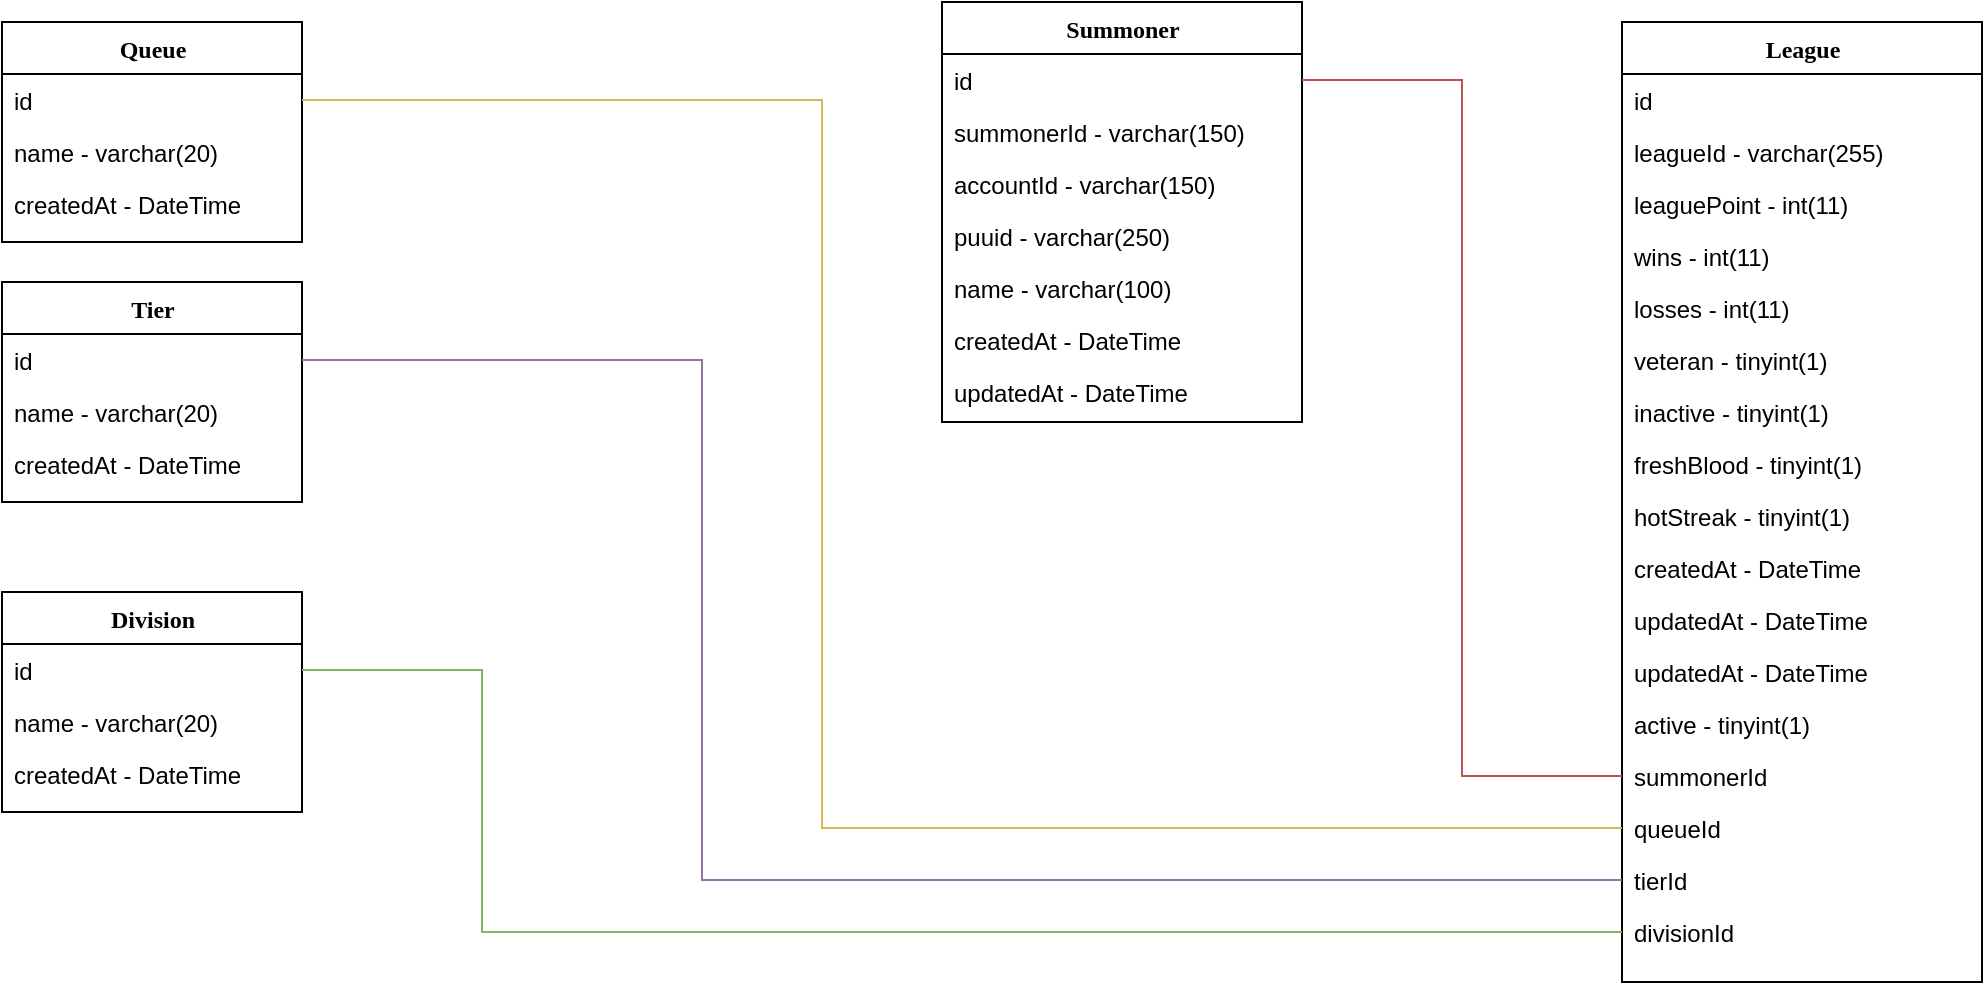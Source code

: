 <mxfile version="16.5.6" type="github">
  <diagram name="Page-1" id="9f46799a-70d6-7492-0946-bef42562c5a5">
    <mxGraphModel dx="2062" dy="1154" grid="1" gridSize="10" guides="1" tooltips="1" connect="1" arrows="1" fold="1" page="1" pageScale="1" pageWidth="1100" pageHeight="850" background="none" math="0" shadow="0">
      <root>
        <mxCell id="0" />
        <mxCell id="1" parent="0" />
        <mxCell id="BQ3-34f0g9aULP7oYYUN-5" value="Division" style="swimlane;html=1;fontStyle=1;align=center;verticalAlign=top;childLayout=stackLayout;horizontal=1;startSize=26;horizontalStack=0;resizeParent=1;resizeLast=0;collapsible=1;marginBottom=0;swimlaneFillColor=#ffffff;rounded=0;shadow=0;comic=0;labelBackgroundColor=none;strokeWidth=1;fillColor=none;fontFamily=Verdana;fontSize=12" vertex="1" parent="1">
          <mxGeometry x="40" y="315" width="150" height="110" as="geometry" />
        </mxCell>
        <mxCell id="BQ3-34f0g9aULP7oYYUN-6" value="id" style="text;html=1;strokeColor=none;fillColor=none;align=left;verticalAlign=top;spacingLeft=4;spacingRight=4;whiteSpace=wrap;overflow=hidden;rotatable=0;points=[[0,0.5],[1,0.5]];portConstraint=eastwest;" vertex="1" parent="BQ3-34f0g9aULP7oYYUN-5">
          <mxGeometry y="26" width="150" height="26" as="geometry" />
        </mxCell>
        <mxCell id="BQ3-34f0g9aULP7oYYUN-23" value="name - varchar(20)" style="text;html=1;strokeColor=none;fillColor=none;align=left;verticalAlign=top;spacingLeft=4;spacingRight=4;whiteSpace=wrap;overflow=hidden;rotatable=0;points=[[0,0.5],[1,0.5]];portConstraint=eastwest;" vertex="1" parent="BQ3-34f0g9aULP7oYYUN-5">
          <mxGeometry y="52" width="150" height="26" as="geometry" />
        </mxCell>
        <mxCell id="BQ3-34f0g9aULP7oYYUN-24" value="createdAt - DateTime" style="text;html=1;strokeColor=none;fillColor=none;align=left;verticalAlign=top;spacingLeft=4;spacingRight=4;whiteSpace=wrap;overflow=hidden;rotatable=0;points=[[0,0.5],[1,0.5]];portConstraint=eastwest;" vertex="1" parent="BQ3-34f0g9aULP7oYYUN-5">
          <mxGeometry y="78" width="150" height="26" as="geometry" />
        </mxCell>
        <mxCell id="BQ3-34f0g9aULP7oYYUN-25" value="Tier" style="swimlane;html=1;fontStyle=1;align=center;verticalAlign=top;childLayout=stackLayout;horizontal=1;startSize=26;horizontalStack=0;resizeParent=1;resizeLast=0;collapsible=1;marginBottom=0;swimlaneFillColor=#ffffff;rounded=0;shadow=0;comic=0;labelBackgroundColor=none;strokeWidth=1;fillColor=none;fontFamily=Verdana;fontSize=12" vertex="1" parent="1">
          <mxGeometry x="40" y="160" width="150" height="110" as="geometry" />
        </mxCell>
        <mxCell id="BQ3-34f0g9aULP7oYYUN-26" value="id" style="text;html=1;strokeColor=none;fillColor=none;align=left;verticalAlign=top;spacingLeft=4;spacingRight=4;whiteSpace=wrap;overflow=hidden;rotatable=0;points=[[0,0.5],[1,0.5]];portConstraint=eastwest;" vertex="1" parent="BQ3-34f0g9aULP7oYYUN-25">
          <mxGeometry y="26" width="150" height="26" as="geometry" />
        </mxCell>
        <mxCell id="BQ3-34f0g9aULP7oYYUN-27" value="name - varchar(20)" style="text;html=1;strokeColor=none;fillColor=none;align=left;verticalAlign=top;spacingLeft=4;spacingRight=4;whiteSpace=wrap;overflow=hidden;rotatable=0;points=[[0,0.5],[1,0.5]];portConstraint=eastwest;" vertex="1" parent="BQ3-34f0g9aULP7oYYUN-25">
          <mxGeometry y="52" width="150" height="26" as="geometry" />
        </mxCell>
        <mxCell id="BQ3-34f0g9aULP7oYYUN-28" value="createdAt - DateTime" style="text;html=1;strokeColor=none;fillColor=none;align=left;verticalAlign=top;spacingLeft=4;spacingRight=4;whiteSpace=wrap;overflow=hidden;rotatable=0;points=[[0,0.5],[1,0.5]];portConstraint=eastwest;" vertex="1" parent="BQ3-34f0g9aULP7oYYUN-25">
          <mxGeometry y="78" width="150" height="26" as="geometry" />
        </mxCell>
        <mxCell id="BQ3-34f0g9aULP7oYYUN-29" value="Queue" style="swimlane;html=1;fontStyle=1;align=center;verticalAlign=top;childLayout=stackLayout;horizontal=1;startSize=26;horizontalStack=0;resizeParent=1;resizeLast=0;collapsible=1;marginBottom=0;swimlaneFillColor=#ffffff;rounded=0;shadow=0;comic=0;labelBackgroundColor=none;strokeWidth=1;fillColor=none;fontFamily=Verdana;fontSize=12" vertex="1" parent="1">
          <mxGeometry x="40" y="30" width="150" height="110" as="geometry" />
        </mxCell>
        <mxCell id="BQ3-34f0g9aULP7oYYUN-30" value="id" style="text;html=1;strokeColor=none;fillColor=none;align=left;verticalAlign=top;spacingLeft=4;spacingRight=4;whiteSpace=wrap;overflow=hidden;rotatable=0;points=[[0,0.5],[1,0.5]];portConstraint=eastwest;" vertex="1" parent="BQ3-34f0g9aULP7oYYUN-29">
          <mxGeometry y="26" width="150" height="26" as="geometry" />
        </mxCell>
        <mxCell id="BQ3-34f0g9aULP7oYYUN-31" value="name - varchar(20)" style="text;html=1;strokeColor=none;fillColor=none;align=left;verticalAlign=top;spacingLeft=4;spacingRight=4;whiteSpace=wrap;overflow=hidden;rotatable=0;points=[[0,0.5],[1,0.5]];portConstraint=eastwest;" vertex="1" parent="BQ3-34f0g9aULP7oYYUN-29">
          <mxGeometry y="52" width="150" height="26" as="geometry" />
        </mxCell>
        <mxCell id="BQ3-34f0g9aULP7oYYUN-32" value="createdAt - DateTime" style="text;html=1;strokeColor=none;fillColor=none;align=left;verticalAlign=top;spacingLeft=4;spacingRight=4;whiteSpace=wrap;overflow=hidden;rotatable=0;points=[[0,0.5],[1,0.5]];portConstraint=eastwest;" vertex="1" parent="BQ3-34f0g9aULP7oYYUN-29">
          <mxGeometry y="78" width="150" height="26" as="geometry" />
        </mxCell>
        <mxCell id="BQ3-34f0g9aULP7oYYUN-33" value="Summoner" style="swimlane;html=1;fontStyle=1;align=center;verticalAlign=top;childLayout=stackLayout;horizontal=1;startSize=26;horizontalStack=0;resizeParent=1;resizeLast=0;collapsible=1;marginBottom=0;swimlaneFillColor=#ffffff;rounded=0;shadow=0;comic=0;labelBackgroundColor=none;strokeWidth=1;fillColor=none;fontFamily=Verdana;fontSize=12" vertex="1" parent="1">
          <mxGeometry x="510" y="20" width="180" height="210" as="geometry" />
        </mxCell>
        <mxCell id="BQ3-34f0g9aULP7oYYUN-34" value="id" style="text;html=1;strokeColor=none;fillColor=none;align=left;verticalAlign=top;spacingLeft=4;spacingRight=4;whiteSpace=wrap;overflow=hidden;rotatable=0;points=[[0,0.5],[1,0.5]];portConstraint=eastwest;" vertex="1" parent="BQ3-34f0g9aULP7oYYUN-33">
          <mxGeometry y="26" width="180" height="26" as="geometry" />
        </mxCell>
        <mxCell id="BQ3-34f0g9aULP7oYYUN-35" value="summonerId - varchar(150)" style="text;html=1;strokeColor=none;fillColor=none;align=left;verticalAlign=top;spacingLeft=4;spacingRight=4;whiteSpace=wrap;overflow=hidden;rotatable=0;points=[[0,0.5],[1,0.5]];portConstraint=eastwest;" vertex="1" parent="BQ3-34f0g9aULP7oYYUN-33">
          <mxGeometry y="52" width="180" height="26" as="geometry" />
        </mxCell>
        <mxCell id="BQ3-34f0g9aULP7oYYUN-36" value="accountId - varchar(150)" style="text;html=1;strokeColor=none;fillColor=none;align=left;verticalAlign=top;spacingLeft=4;spacingRight=4;whiteSpace=wrap;overflow=hidden;rotatable=0;points=[[0,0.5],[1,0.5]];portConstraint=eastwest;" vertex="1" parent="BQ3-34f0g9aULP7oYYUN-33">
          <mxGeometry y="78" width="180" height="26" as="geometry" />
        </mxCell>
        <mxCell id="BQ3-34f0g9aULP7oYYUN-41" value="puuid - varchar(250)" style="text;html=1;strokeColor=none;fillColor=none;align=left;verticalAlign=top;spacingLeft=4;spacingRight=4;whiteSpace=wrap;overflow=hidden;rotatable=0;points=[[0,0.5],[1,0.5]];portConstraint=eastwest;" vertex="1" parent="BQ3-34f0g9aULP7oYYUN-33">
          <mxGeometry y="104" width="180" height="26" as="geometry" />
        </mxCell>
        <mxCell id="BQ3-34f0g9aULP7oYYUN-47" value="name - varchar(100)" style="text;html=1;strokeColor=none;fillColor=none;align=left;verticalAlign=top;spacingLeft=4;spacingRight=4;whiteSpace=wrap;overflow=hidden;rotatable=0;points=[[0,0.5],[1,0.5]];portConstraint=eastwest;" vertex="1" parent="BQ3-34f0g9aULP7oYYUN-33">
          <mxGeometry y="130" width="180" height="26" as="geometry" />
        </mxCell>
        <mxCell id="BQ3-34f0g9aULP7oYYUN-48" value="createdAt - DateTime" style="text;html=1;strokeColor=none;fillColor=none;align=left;verticalAlign=top;spacingLeft=4;spacingRight=4;whiteSpace=wrap;overflow=hidden;rotatable=0;points=[[0,0.5],[1,0.5]];portConstraint=eastwest;" vertex="1" parent="BQ3-34f0g9aULP7oYYUN-33">
          <mxGeometry y="156" width="180" height="26" as="geometry" />
        </mxCell>
        <mxCell id="BQ3-34f0g9aULP7oYYUN-49" value="updatedAt - DateTime" style="text;html=1;strokeColor=none;fillColor=none;align=left;verticalAlign=top;spacingLeft=4;spacingRight=4;whiteSpace=wrap;overflow=hidden;rotatable=0;points=[[0,0.5],[1,0.5]];portConstraint=eastwest;" vertex="1" parent="BQ3-34f0g9aULP7oYYUN-33">
          <mxGeometry y="182" width="180" height="26" as="geometry" />
        </mxCell>
        <mxCell id="BQ3-34f0g9aULP7oYYUN-50" value="League" style="swimlane;html=1;fontStyle=1;align=center;verticalAlign=top;childLayout=stackLayout;horizontal=1;startSize=26;horizontalStack=0;resizeParent=1;resizeLast=0;collapsible=1;marginBottom=0;swimlaneFillColor=#ffffff;rounded=0;shadow=0;comic=0;labelBackgroundColor=none;strokeWidth=1;fillColor=none;fontFamily=Verdana;fontSize=12" vertex="1" parent="1">
          <mxGeometry x="850" y="30" width="180" height="480" as="geometry" />
        </mxCell>
        <mxCell id="BQ3-34f0g9aULP7oYYUN-51" value="id" style="text;html=1;strokeColor=none;fillColor=none;align=left;verticalAlign=top;spacingLeft=4;spacingRight=4;whiteSpace=wrap;overflow=hidden;rotatable=0;points=[[0,0.5],[1,0.5]];portConstraint=eastwest;" vertex="1" parent="BQ3-34f0g9aULP7oYYUN-50">
          <mxGeometry y="26" width="180" height="26" as="geometry" />
        </mxCell>
        <mxCell id="BQ3-34f0g9aULP7oYYUN-52" value="leagueId - varchar(255)" style="text;html=1;strokeColor=none;fillColor=none;align=left;verticalAlign=top;spacingLeft=4;spacingRight=4;whiteSpace=wrap;overflow=hidden;rotatable=0;points=[[0,0.5],[1,0.5]];portConstraint=eastwest;" vertex="1" parent="BQ3-34f0g9aULP7oYYUN-50">
          <mxGeometry y="52" width="180" height="26" as="geometry" />
        </mxCell>
        <mxCell id="BQ3-34f0g9aULP7oYYUN-53" value="leaguePoint - int(11)" style="text;html=1;strokeColor=none;fillColor=none;align=left;verticalAlign=top;spacingLeft=4;spacingRight=4;whiteSpace=wrap;overflow=hidden;rotatable=0;points=[[0,0.5],[1,0.5]];portConstraint=eastwest;" vertex="1" parent="BQ3-34f0g9aULP7oYYUN-50">
          <mxGeometry y="78" width="180" height="26" as="geometry" />
        </mxCell>
        <mxCell id="BQ3-34f0g9aULP7oYYUN-54" value="wins - int(11)" style="text;html=1;strokeColor=none;fillColor=none;align=left;verticalAlign=top;spacingLeft=4;spacingRight=4;whiteSpace=wrap;overflow=hidden;rotatable=0;points=[[0,0.5],[1,0.5]];portConstraint=eastwest;" vertex="1" parent="BQ3-34f0g9aULP7oYYUN-50">
          <mxGeometry y="104" width="180" height="26" as="geometry" />
        </mxCell>
        <mxCell id="BQ3-34f0g9aULP7oYYUN-55" value="losses - int(11)" style="text;html=1;strokeColor=none;fillColor=none;align=left;verticalAlign=top;spacingLeft=4;spacingRight=4;whiteSpace=wrap;overflow=hidden;rotatable=0;points=[[0,0.5],[1,0.5]];portConstraint=eastwest;" vertex="1" parent="BQ3-34f0g9aULP7oYYUN-50">
          <mxGeometry y="130" width="180" height="26" as="geometry" />
        </mxCell>
        <mxCell id="BQ3-34f0g9aULP7oYYUN-56" value="veteran - tinyint(1)" style="text;html=1;strokeColor=none;fillColor=none;align=left;verticalAlign=top;spacingLeft=4;spacingRight=4;whiteSpace=wrap;overflow=hidden;rotatable=0;points=[[0,0.5],[1,0.5]];portConstraint=eastwest;" vertex="1" parent="BQ3-34f0g9aULP7oYYUN-50">
          <mxGeometry y="156" width="180" height="26" as="geometry" />
        </mxCell>
        <mxCell id="BQ3-34f0g9aULP7oYYUN-57" value="inactive - tinyint(1)" style="text;html=1;strokeColor=none;fillColor=none;align=left;verticalAlign=top;spacingLeft=4;spacingRight=4;whiteSpace=wrap;overflow=hidden;rotatable=0;points=[[0,0.5],[1,0.5]];portConstraint=eastwest;" vertex="1" parent="BQ3-34f0g9aULP7oYYUN-50">
          <mxGeometry y="182" width="180" height="26" as="geometry" />
        </mxCell>
        <mxCell id="BQ3-34f0g9aULP7oYYUN-58" value="freshBlood - tinyint(1)" style="text;html=1;strokeColor=none;fillColor=none;align=left;verticalAlign=top;spacingLeft=4;spacingRight=4;whiteSpace=wrap;overflow=hidden;rotatable=0;points=[[0,0.5],[1,0.5]];portConstraint=eastwest;" vertex="1" parent="BQ3-34f0g9aULP7oYYUN-50">
          <mxGeometry y="208" width="180" height="26" as="geometry" />
        </mxCell>
        <mxCell id="BQ3-34f0g9aULP7oYYUN-59" value="hotStreak - tinyint(1)" style="text;html=1;strokeColor=none;fillColor=none;align=left;verticalAlign=top;spacingLeft=4;spacingRight=4;whiteSpace=wrap;overflow=hidden;rotatable=0;points=[[0,0.5],[1,0.5]];portConstraint=eastwest;" vertex="1" parent="BQ3-34f0g9aULP7oYYUN-50">
          <mxGeometry y="234" width="180" height="26" as="geometry" />
        </mxCell>
        <mxCell id="BQ3-34f0g9aULP7oYYUN-60" value="createdAt - DateTime" style="text;html=1;strokeColor=none;fillColor=none;align=left;verticalAlign=top;spacingLeft=4;spacingRight=4;whiteSpace=wrap;overflow=hidden;rotatable=0;points=[[0,0.5],[1,0.5]];portConstraint=eastwest;" vertex="1" parent="BQ3-34f0g9aULP7oYYUN-50">
          <mxGeometry y="260" width="180" height="26" as="geometry" />
        </mxCell>
        <mxCell id="BQ3-34f0g9aULP7oYYUN-61" value="updatedAt - DateTime" style="text;html=1;strokeColor=none;fillColor=none;align=left;verticalAlign=top;spacingLeft=4;spacingRight=4;whiteSpace=wrap;overflow=hidden;rotatable=0;points=[[0,0.5],[1,0.5]];portConstraint=eastwest;" vertex="1" parent="BQ3-34f0g9aULP7oYYUN-50">
          <mxGeometry y="286" width="180" height="26" as="geometry" />
        </mxCell>
        <mxCell id="BQ3-34f0g9aULP7oYYUN-62" value="updatedAt - DateTime" style="text;html=1;strokeColor=none;fillColor=none;align=left;verticalAlign=top;spacingLeft=4;spacingRight=4;whiteSpace=wrap;overflow=hidden;rotatable=0;points=[[0,0.5],[1,0.5]];portConstraint=eastwest;" vertex="1" parent="BQ3-34f0g9aULP7oYYUN-50">
          <mxGeometry y="312" width="180" height="26" as="geometry" />
        </mxCell>
        <mxCell id="BQ3-34f0g9aULP7oYYUN-63" value="active - tinyint(1)" style="text;html=1;strokeColor=none;fillColor=none;align=left;verticalAlign=top;spacingLeft=4;spacingRight=4;whiteSpace=wrap;overflow=hidden;rotatable=0;points=[[0,0.5],[1,0.5]];portConstraint=eastwest;" vertex="1" parent="BQ3-34f0g9aULP7oYYUN-50">
          <mxGeometry y="338" width="180" height="26" as="geometry" />
        </mxCell>
        <mxCell id="BQ3-34f0g9aULP7oYYUN-64" value="summonerId" style="text;html=1;strokeColor=none;fillColor=none;align=left;verticalAlign=top;spacingLeft=4;spacingRight=4;whiteSpace=wrap;overflow=hidden;rotatable=0;points=[[0,0.5],[1,0.5]];portConstraint=eastwest;" vertex="1" parent="BQ3-34f0g9aULP7oYYUN-50">
          <mxGeometry y="364" width="180" height="26" as="geometry" />
        </mxCell>
        <mxCell id="BQ3-34f0g9aULP7oYYUN-66" value="queueId" style="text;html=1;strokeColor=none;fillColor=none;align=left;verticalAlign=top;spacingLeft=4;spacingRight=4;whiteSpace=wrap;overflow=hidden;rotatable=0;points=[[0,0.5],[1,0.5]];portConstraint=eastwest;" vertex="1" parent="BQ3-34f0g9aULP7oYYUN-50">
          <mxGeometry y="390" width="180" height="26" as="geometry" />
        </mxCell>
        <mxCell id="BQ3-34f0g9aULP7oYYUN-68" value="tierId" style="text;html=1;strokeColor=none;fillColor=none;align=left;verticalAlign=top;spacingLeft=4;spacingRight=4;whiteSpace=wrap;overflow=hidden;rotatable=0;points=[[0,0.5],[1,0.5]];portConstraint=eastwest;" vertex="1" parent="BQ3-34f0g9aULP7oYYUN-50">
          <mxGeometry y="416" width="180" height="26" as="geometry" />
        </mxCell>
        <mxCell id="BQ3-34f0g9aULP7oYYUN-70" value="divisionId" style="text;html=1;strokeColor=none;fillColor=none;align=left;verticalAlign=top;spacingLeft=4;spacingRight=4;whiteSpace=wrap;overflow=hidden;rotatable=0;points=[[0,0.5],[1,0.5]];portConstraint=eastwest;" vertex="1" parent="BQ3-34f0g9aULP7oYYUN-50">
          <mxGeometry y="442" width="180" height="26" as="geometry" />
        </mxCell>
        <mxCell id="BQ3-34f0g9aULP7oYYUN-65" style="edgeStyle=orthogonalEdgeStyle;rounded=0;orthogonalLoop=1;jettySize=auto;html=1;endArrow=none;endFill=0;fillColor=#f8cecc;strokeColor=#b85450;" edge="1" parent="1" source="BQ3-34f0g9aULP7oYYUN-64" target="BQ3-34f0g9aULP7oYYUN-34">
          <mxGeometry relative="1" as="geometry" />
        </mxCell>
        <mxCell id="BQ3-34f0g9aULP7oYYUN-67" style="edgeStyle=orthogonalEdgeStyle;rounded=0;orthogonalLoop=1;jettySize=auto;html=1;endArrow=none;endFill=0;fillColor=#fff2cc;strokeColor=#d6b656;" edge="1" parent="1" source="BQ3-34f0g9aULP7oYYUN-66" target="BQ3-34f0g9aULP7oYYUN-30">
          <mxGeometry relative="1" as="geometry">
            <Array as="points">
              <mxPoint x="450" y="433" />
              <mxPoint x="450" y="69" />
            </Array>
          </mxGeometry>
        </mxCell>
        <mxCell id="BQ3-34f0g9aULP7oYYUN-69" style="edgeStyle=orthogonalEdgeStyle;rounded=0;orthogonalLoop=1;jettySize=auto;html=1;endArrow=none;endFill=0;fillColor=#e1d5e7;strokeColor=#9673a6;" edge="1" parent="1" source="BQ3-34f0g9aULP7oYYUN-68" target="BQ3-34f0g9aULP7oYYUN-26">
          <mxGeometry relative="1" as="geometry">
            <Array as="points">
              <mxPoint x="390" y="459" />
              <mxPoint x="390" y="199" />
            </Array>
          </mxGeometry>
        </mxCell>
        <mxCell id="BQ3-34f0g9aULP7oYYUN-71" style="edgeStyle=orthogonalEdgeStyle;rounded=0;orthogonalLoop=1;jettySize=auto;html=1;endArrow=none;endFill=0;fillColor=#d5e8d4;strokeColor=#82b366;" edge="1" parent="1" source="BQ3-34f0g9aULP7oYYUN-70" target="BQ3-34f0g9aULP7oYYUN-6">
          <mxGeometry relative="1" as="geometry">
            <Array as="points">
              <mxPoint x="280" y="485" />
              <mxPoint x="280" y="354" />
            </Array>
          </mxGeometry>
        </mxCell>
      </root>
    </mxGraphModel>
  </diagram>
</mxfile>
